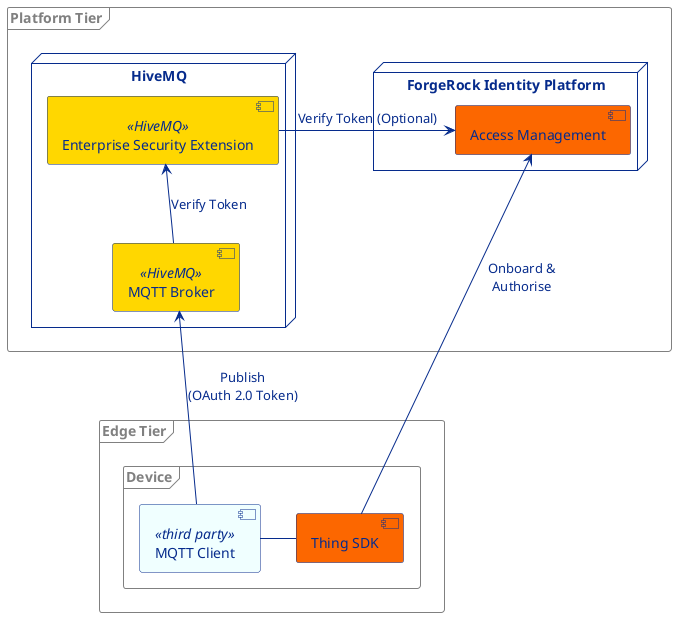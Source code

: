 @startuml

skinparam component {
  FontColor #062b8c
  BackgroundColor #fc6700
  BorderColor #062b8c
  BackgroundColor<<third party>> azure
  BackgroundColor<<HiveMQ>> gold
  ArrowColor #062b8c
  ArrowFontColor #062b8c
}
skinparam node {
  BorderColor #062b8c
  FontColor #062b8c
}
skinparam frame {
  BorderColor Grey
  FontColor Grey
}

frame "Edge Tier" {
    frame "Device" {
        [Thing SDK] as ac
        [MQTT Client] as mc <<third party>>
    }
}
frame "Platform Tier" {
    node "ForgeRock Identity Platform" {
        [Access Management] as am
    }
    node "HiveMQ" {
        [MQTT Broker] as mqtt <<HiveMQ>>
        [Enterprise Security Extension] as oauth2 <<HiveMQ>>
    }
}
ac -up-> am : Onboard &\nAuthorise
ac -right- mc
mc -up-> mqtt : Publish\n(OAuth 2.0 Token)
mqtt -up-> oauth2 : Verify Token
oauth2 -right-> am : Verify Token (Optional)
@enduml